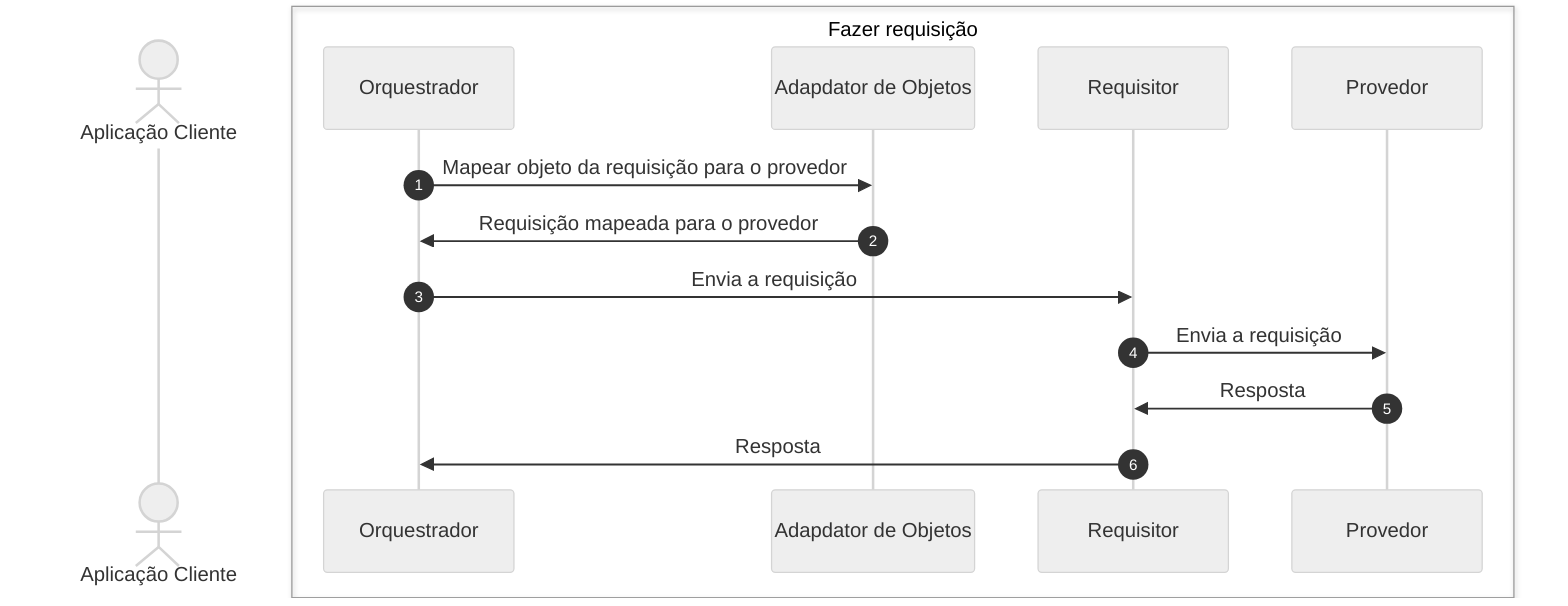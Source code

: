 %%{init: {'theme':'neutral'}}%%

sequenceDiagram
    actor Aplicação Cliente

    box Fazer requisição
    participant Orquestrador
    participant Adapdator de Objetos
    participant Requisitor
    participant Provedor
    end
    
    autonumber
    Orquestrador->>Adapdator de Objetos: Mapear objeto da requisição para o provedor
    Adapdator de Objetos->>Orquestrador: Requisição mapeada para o provedor
    Orquestrador->>Requisitor: Envia a requisição
    Requisitor->>Provedor: Envia a requisição
    Provedor->>Requisitor: Resposta
    Requisitor->>Orquestrador: Resposta